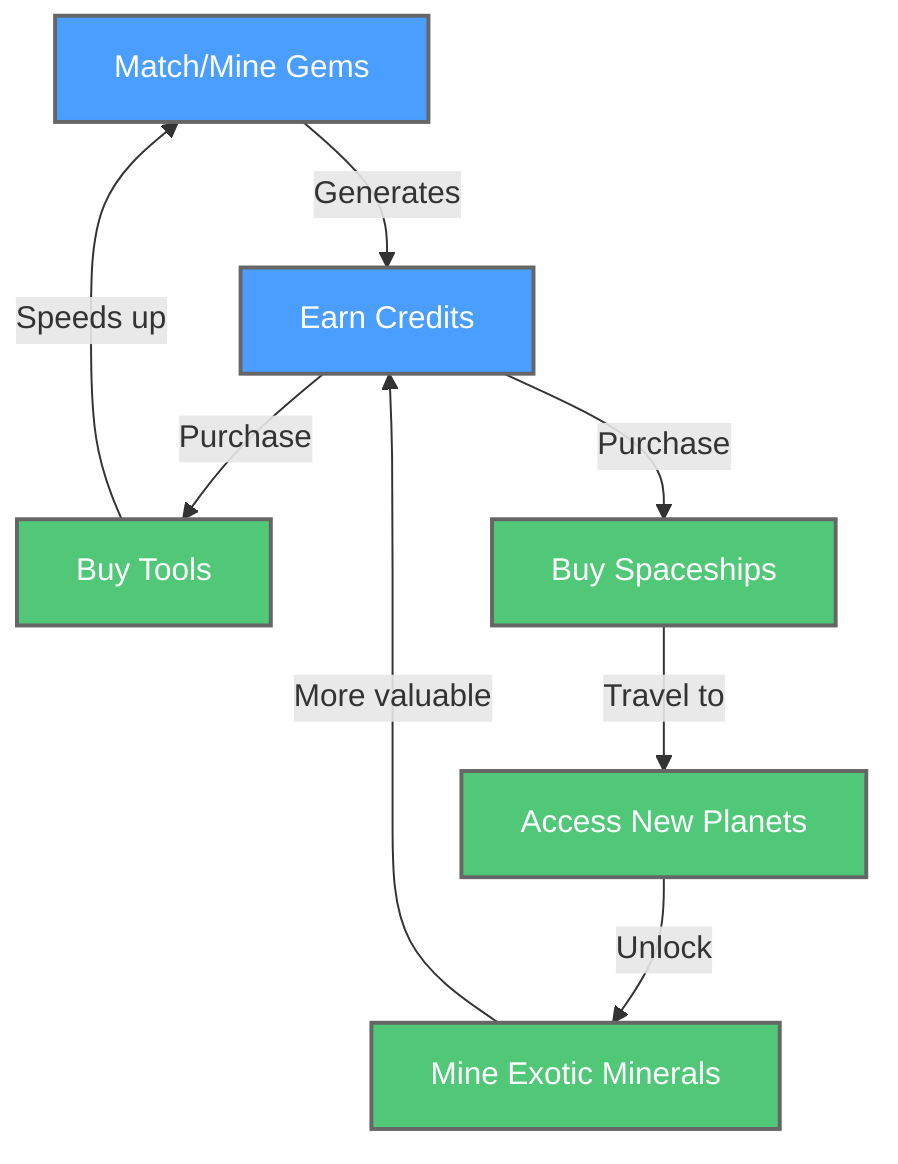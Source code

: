 flowchart TD
    Mine["Match/Mine Gems"]
    Credits["Earn Credits"]
    Tools["Buy Tools"]
    Ships["Buy Spaceships"]
    Planets["Access New Planets"]
    ExoticMinerals["Mine Exotic Minerals"]
    
    Mine -->|"Generates"| Credits
    Credits -->|"Purchase"| Tools
    Credits -->|"Purchase"| Ships
    Tools -->|"Speeds up"| Mine
    Ships -->|"Travel to"| Planets
    Planets -->|"Unlock"| ExoticMinerals
    ExoticMinerals -->|"More valuable"| Credits

    classDef primary fill:#4a9eff,stroke:#666,stroke-width:2px,color:white
    classDef secondary fill:#50C878,stroke:#666,stroke-width:2px,color:white
    
    class Mine,Credits primary
    class Tools,Ships,Planets,ExoticMinerals secondary